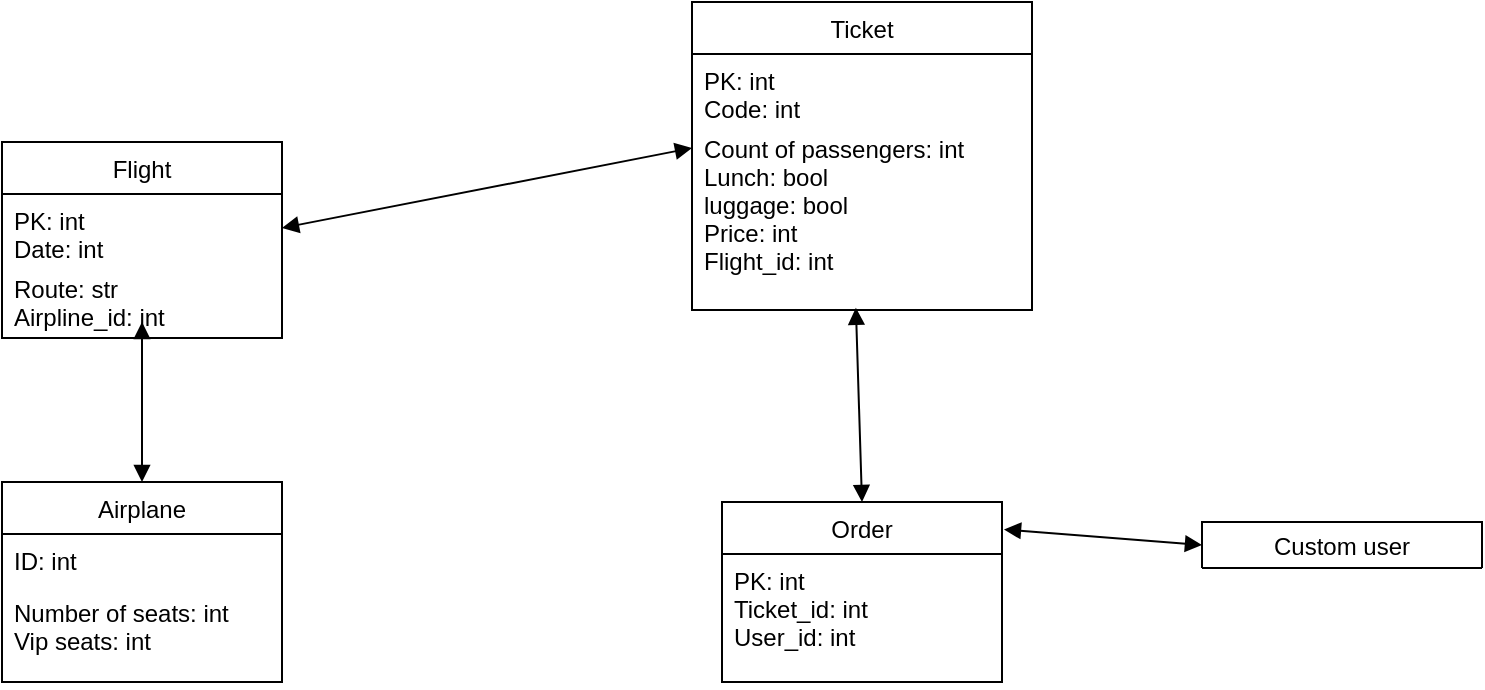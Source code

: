 <mxfile version="20.5.3" type="embed"><diagram id="yxwqODcV9XcFq13wuEIJ" name="Page-1"><mxGraphModel dx="1070" dy="768" grid="1" gridSize="10" guides="1" tooltips="1" connect="1" arrows="1" fold="1" page="1" pageScale="1" pageWidth="850" pageHeight="1100" math="0" shadow="0"><root><mxCell id="0"/><mxCell id="1" parent="0"/><mxCell id="10" value="Custom user" style="swimlane;fontStyle=0;childLayout=stackLayout;horizontal=1;startSize=26;fillColor=none;horizontalStack=0;resizeParent=1;resizeParentMax=0;resizeLast=0;collapsible=1;marginBottom=0;" parent="1" vertex="1"><mxGeometry x="680" y="500" width="140" height="23" as="geometry"/></mxCell><mxCell id="15" value="Ticket" style="swimlane;fontStyle=0;childLayout=stackLayout;horizontal=1;startSize=26;fillColor=none;horizontalStack=0;resizeParent=1;resizeParentMax=0;resizeLast=0;collapsible=1;marginBottom=0;" parent="1" vertex="1"><mxGeometry x="425" y="240" width="170" height="154" as="geometry"/></mxCell><mxCell id="16" value="PK: int&#10;Code: int" style="text;strokeColor=none;fillColor=none;align=left;verticalAlign=top;spacingLeft=4;spacingRight=4;overflow=hidden;rotatable=0;points=[[0,0.5],[1,0.5]];portConstraint=eastwest;" parent="15" vertex="1"><mxGeometry y="26" width="170" height="34" as="geometry"/></mxCell><mxCell id="18" value="Count of passengers: int&#10;Lunch: bool&#10;luggage: bool&#10;Price: int&#10;Flight_id: int" style="text;strokeColor=none;fillColor=none;align=left;verticalAlign=top;spacingLeft=4;spacingRight=4;overflow=hidden;rotatable=0;points=[[0,0.5],[1,0.5]];portConstraint=eastwest;" parent="15" vertex="1"><mxGeometry y="60" width="170" height="94" as="geometry"/></mxCell><mxCell id="23" value="" style="endArrow=block;startArrow=block;endFill=1;startFill=1;html=1;rounded=0;fontFamily=Helvetica;fontSize=12;fontColor=default;entryX=0.5;entryY=0;entryDx=0;entryDy=0;exitX=0.482;exitY=0.988;exitDx=0;exitDy=0;exitPerimeter=0;" parent="1" source="18" target="38" edge="1"><mxGeometry width="160" relative="1" as="geometry"><mxPoint x="630" y="460" as="sourcePoint"/><mxPoint x="509.728" y="490" as="targetPoint"/></mxGeometry></mxCell><mxCell id="24" value="Airplane" style="swimlane;fontStyle=0;childLayout=stackLayout;horizontal=1;startSize=26;fillColor=none;horizontalStack=0;resizeParent=1;resizeParentMax=0;resizeLast=0;collapsible=1;marginBottom=0;fontFamily=Helvetica;fontSize=12;fontColor=default;" parent="1" vertex="1"><mxGeometry x="80" y="480" width="140" height="100" as="geometry"/></mxCell><mxCell id="26" value="ID: int" style="text;strokeColor=none;fillColor=none;align=left;verticalAlign=top;spacingLeft=4;spacingRight=4;overflow=hidden;rotatable=0;points=[[0,0.5],[1,0.5]];portConstraint=eastwest;fontFamily=Helvetica;fontSize=12;fontColor=default;" parent="24" vertex="1"><mxGeometry y="26" width="140" height="26" as="geometry"/></mxCell><mxCell id="25" value="Number of seats: int&#10;Vip seats: int" style="text;strokeColor=none;fillColor=none;align=left;verticalAlign=top;spacingLeft=4;spacingRight=4;overflow=hidden;rotatable=0;points=[[0,0.5],[1,0.5]];portConstraint=eastwest;fontFamily=Helvetica;fontSize=12;fontColor=default;" parent="24" vertex="1"><mxGeometry y="52" width="140" height="48" as="geometry"/></mxCell><mxCell id="28" value="" style="endArrow=block;startArrow=block;endFill=1;startFill=1;html=1;rounded=0;fontFamily=Helvetica;fontSize=12;fontColor=default;exitX=1;exitY=0.5;exitDx=0;exitDy=0;entryX=0;entryY=0.5;entryDx=0;entryDy=0;" parent="1" source="30" edge="1"><mxGeometry width="160" relative="1" as="geometry"><mxPoint x="350" y="400" as="sourcePoint"/><mxPoint x="425" y="313" as="targetPoint"/></mxGeometry></mxCell><mxCell id="29" value="Flight" style="swimlane;fontStyle=0;childLayout=stackLayout;horizontal=1;startSize=26;fillColor=none;horizontalStack=0;resizeParent=1;resizeParentMax=0;resizeLast=0;collapsible=1;marginBottom=0;fontFamily=Helvetica;fontSize=12;fontColor=default;" parent="1" vertex="1"><mxGeometry x="80" y="310" width="140" height="98" as="geometry"/></mxCell><mxCell id="30" value="PK: int&#10;Date: int" style="text;strokeColor=none;fillColor=none;align=left;verticalAlign=top;spacingLeft=4;spacingRight=4;overflow=hidden;rotatable=0;points=[[0,0.5],[1,0.5]];portConstraint=eastwest;fontFamily=Helvetica;fontSize=12;fontColor=default;" parent="29" vertex="1"><mxGeometry y="26" width="140" height="34" as="geometry"/></mxCell><mxCell id="31" value="Route: str&#10;Airpline_id: int" style="text;strokeColor=none;fillColor=none;align=left;verticalAlign=top;spacingLeft=4;spacingRight=4;overflow=hidden;rotatable=0;points=[[0,0.5],[1,0.5]];portConstraint=eastwest;fontFamily=Helvetica;fontSize=12;fontColor=default;" parent="29" vertex="1"><mxGeometry y="60" width="140" height="38" as="geometry"/></mxCell><mxCell id="32" value="" style="endArrow=block;startArrow=block;endFill=1;startFill=1;html=1;rounded=0;exitX=0.5;exitY=0;exitDx=0;exitDy=0;" parent="1" source="24" edge="1"><mxGeometry width="160" relative="1" as="geometry"><mxPoint x="340" y="390" as="sourcePoint"/><mxPoint x="150" y="400" as="targetPoint"/></mxGeometry></mxCell><mxCell id="37" value="" style="endArrow=block;startArrow=block;endFill=1;startFill=1;html=1;rounded=0;entryX=0;entryY=0.5;entryDx=0;entryDy=0;exitX=1.007;exitY=-0.192;exitDx=0;exitDy=0;exitPerimeter=0;" edge="1" parent="1" source="39" target="10"><mxGeometry width="160" relative="1" as="geometry"><mxPoint x="580" y="515" as="sourcePoint"/><mxPoint x="500" y="540" as="targetPoint"/></mxGeometry></mxCell><mxCell id="38" value="Order" style="swimlane;fontStyle=0;childLayout=stackLayout;horizontal=1;startSize=26;fillColor=none;horizontalStack=0;resizeParent=1;resizeParentMax=0;resizeLast=0;collapsible=1;marginBottom=0;" vertex="1" parent="1"><mxGeometry x="440" y="490" width="140" height="90" as="geometry"/></mxCell><mxCell id="39" value="PK: int&#10;Ticket_id: int&#10;User_id: int" style="text;strokeColor=none;fillColor=none;align=left;verticalAlign=top;spacingLeft=4;spacingRight=4;overflow=hidden;rotatable=0;points=[[0,0.5],[1,0.5]];portConstraint=eastwest;" vertex="1" parent="38"><mxGeometry y="26" width="140" height="64" as="geometry"/></mxCell></root></mxGraphModel></diagram></mxfile>